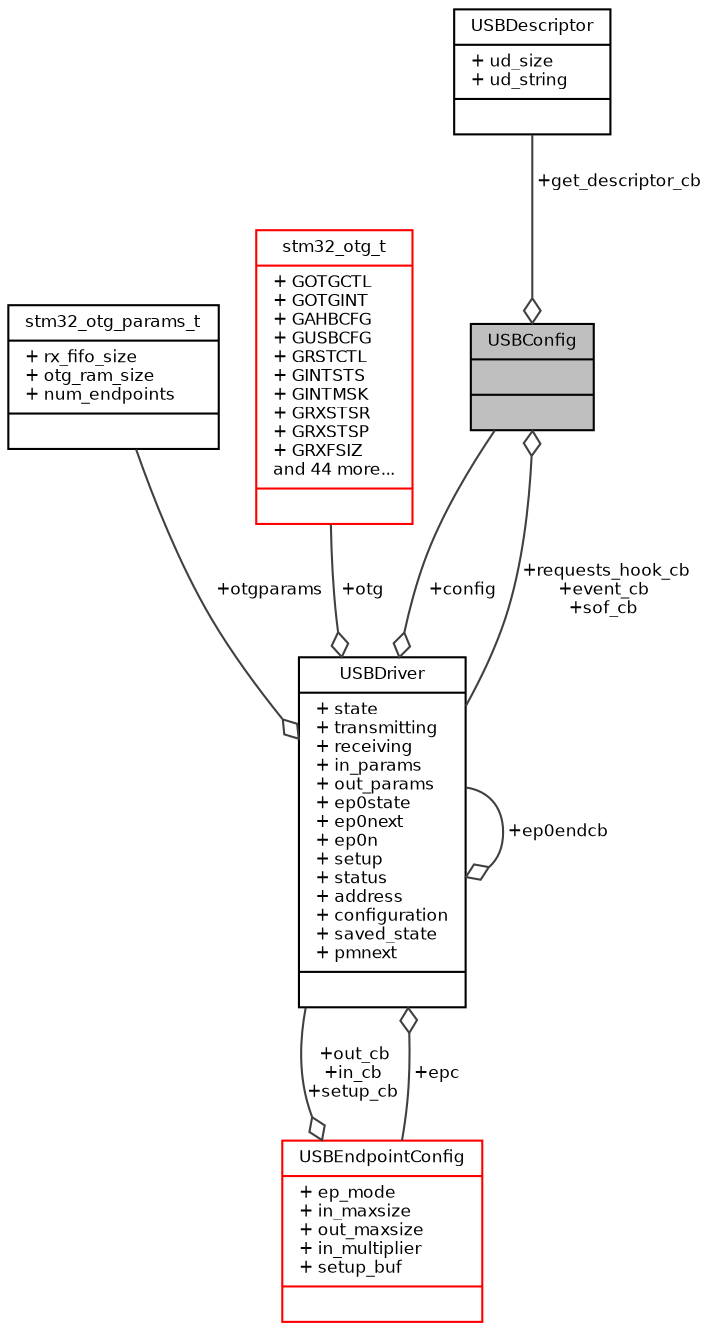 digraph "USBConfig"
{
  bgcolor="transparent";
  edge [fontname="Helvetica",fontsize="8",labelfontname="Helvetica",labelfontsize="8"];
  node [fontname="Helvetica",fontsize="8",shape=record];
  Node1 [label="{USBConfig\n||}",height=0.2,width=0.4,color="black", fillcolor="grey75", style="filled", fontcolor="black"];
  Node2 -> Node1 [color="grey25",fontsize="8",style="solid",label=" +get_descriptor_cb" ,arrowhead="odiamond",fontname="Helvetica"];
  Node2 [label="{USBDescriptor\n|+ ud_size\l+ ud_string\l|}",height=0.2,width=0.4,color="black",URL="$struct_u_s_b_descriptor.html",tooltip="Type of an USB descriptor. "];
  Node3 -> Node1 [color="grey25",fontsize="8",style="solid",label=" +requests_hook_cb\n+event_cb\n+sof_cb" ,arrowhead="odiamond",fontname="Helvetica"];
  Node3 [label="{USBDriver\n|+ state\l+ transmitting\l+ receiving\l+ in_params\l+ out_params\l+ ep0state\l+ ep0next\l+ ep0n\l+ setup\l+ status\l+ address\l+ configuration\l+ saved_state\l+ pmnext\l|}",height=0.2,width=0.4,color="black",URL="$struct_u_s_b_driver.html",tooltip="Structure representing an USB driver. "];
  Node1 -> Node3 [color="grey25",fontsize="8",style="solid",label=" +config" ,arrowhead="odiamond",fontname="Helvetica"];
  Node4 -> Node3 [color="grey25",fontsize="8",style="solid",label=" +otgparams" ,arrowhead="odiamond",fontname="Helvetica"];
  Node4 [label="{stm32_otg_params_t\n|+ rx_fifo_size\l+ otg_ram_size\l+ num_endpoints\l|}",height=0.2,width=0.4,color="black",URL="$structstm32__otg__params__t.html",tooltip="Peripheral-specific parameters block. "];
  Node3 -> Node3 [color="grey25",fontsize="8",style="solid",label=" +ep0endcb" ,arrowhead="odiamond",fontname="Helvetica"];
  Node5 -> Node3 [color="grey25",fontsize="8",style="solid",label=" +epc" ,arrowhead="odiamond",fontname="Helvetica"];
  Node5 [label="{USBEndpointConfig\n|+ ep_mode\l+ in_maxsize\l+ out_maxsize\l+ in_multiplier\l+ setup_buf\l|}",height=0.2,width=0.4,color="red",URL="$struct_u_s_b_endpoint_config.html",tooltip="Type of an USB endpoint configuration structure. "];
  Node3 -> Node5 [color="grey25",fontsize="8",style="solid",label=" +out_cb\n+in_cb\n+setup_cb" ,arrowhead="odiamond",fontname="Helvetica"];
  Node8 -> Node3 [color="grey25",fontsize="8",style="solid",label=" +otg" ,arrowhead="odiamond",fontname="Helvetica"];
  Node8 [label="{stm32_otg_t\n|+ GOTGCTL\l+ GOTGINT\l+ GAHBCFG\l+ GUSBCFG\l+ GRSTCTL\l+ GINTSTS\l+ GINTMSK\l+ GRXSTSR\l+ GRXSTSP\l+ GRXFSIZ\land 44 more...\l|}",height=0.2,width=0.4,color="red",URL="$structstm32__otg__t.html",tooltip="USB registers memory map. "];
}
